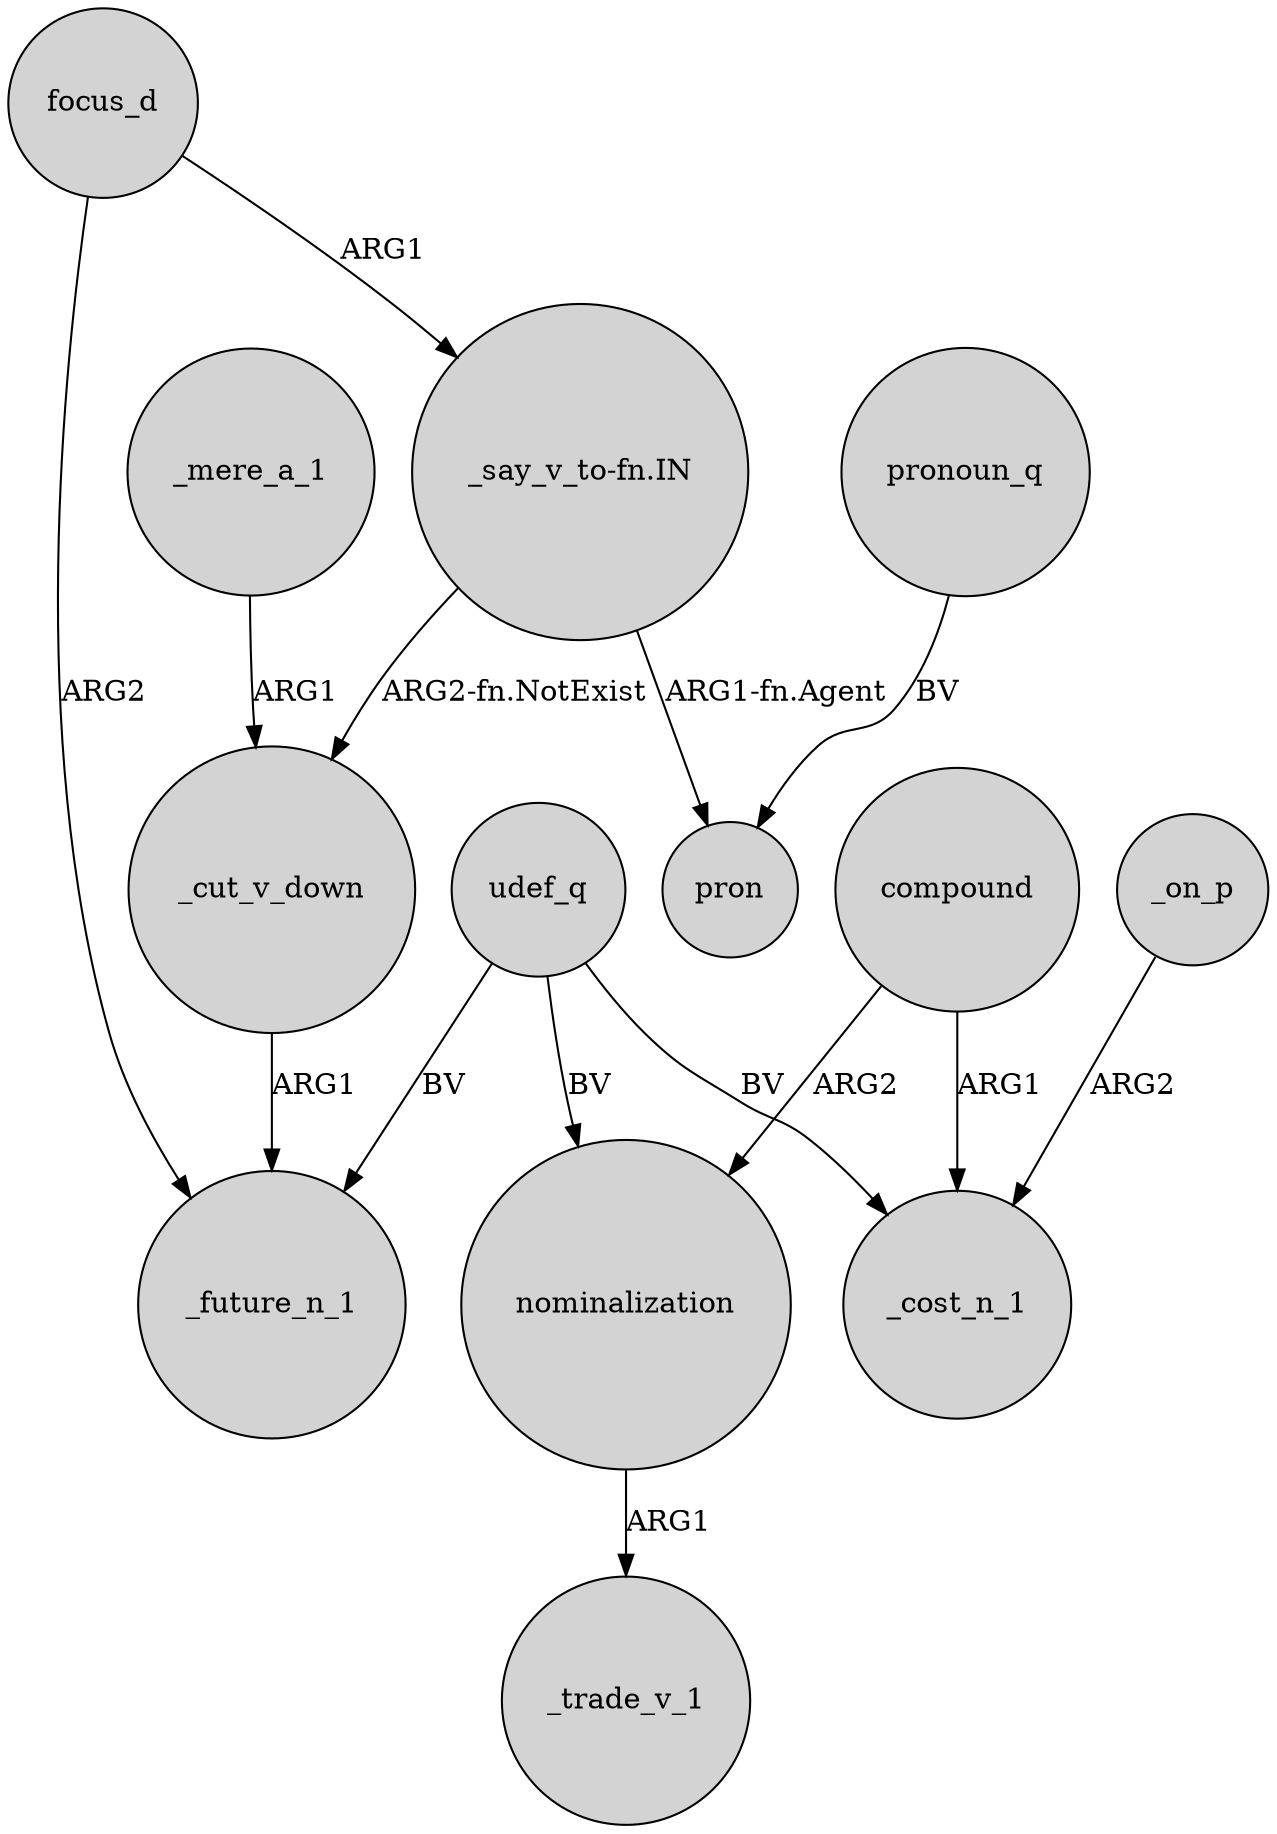 digraph {
	node [shape=circle style=filled]
	focus_d -> _future_n_1 [label=ARG2]
	compound -> nominalization [label=ARG2]
	"_say_v_to-fn.IN" -> _cut_v_down [label="ARG2-fn.NotExist"]
	udef_q -> _cost_n_1 [label=BV]
	nominalization -> _trade_v_1 [label=ARG1]
	_mere_a_1 -> _cut_v_down [label=ARG1]
	udef_q -> _future_n_1 [label=BV]
	_on_p -> _cost_n_1 [label=ARG2]
	compound -> _cost_n_1 [label=ARG1]
	udef_q -> nominalization [label=BV]
	focus_d -> "_say_v_to-fn.IN" [label=ARG1]
	_cut_v_down -> _future_n_1 [label=ARG1]
	"_say_v_to-fn.IN" -> pron [label="ARG1-fn.Agent"]
	pronoun_q -> pron [label=BV]
}
